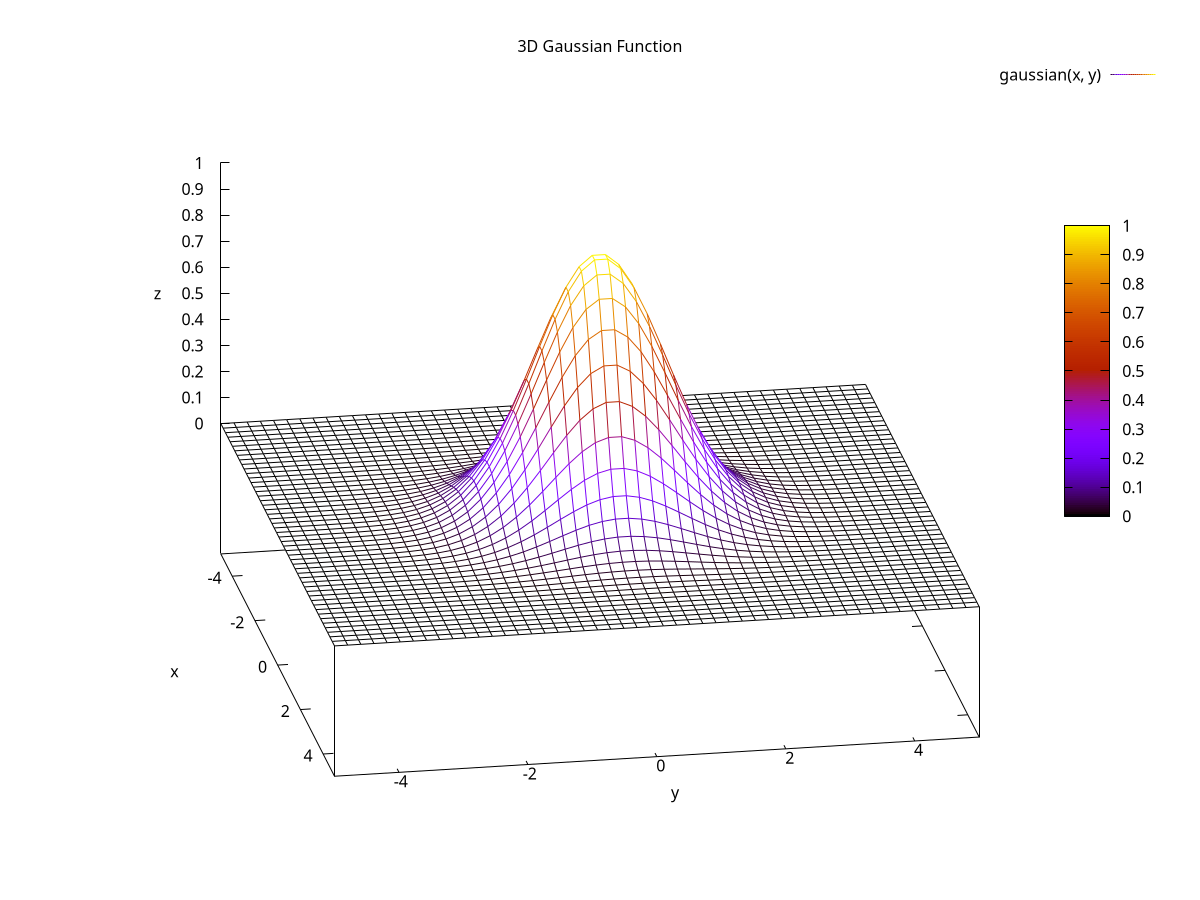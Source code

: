 set terminal pdf
set output './main-gnuplottex-fig1.pdf'
set title "3D Gaussian Function"
set xlabel "x"
set ylabel "y"
set zlabel "z"
set hidden3d
set view 60, 80
set isosamples 50, 50
set xrange [-5:5]
set yrange [-5:5]

# Parameters for the Gaussian
sigma = 1.0
mu_x = 0.0
mu_y = 0.0

# 2D Gaussian Function
gaussian(x, y) = exp(-((x - mu_x)**2 + (y - mu_y)**2) / (2 * sigma**2))

splot gaussian(x, y) with lines palette
